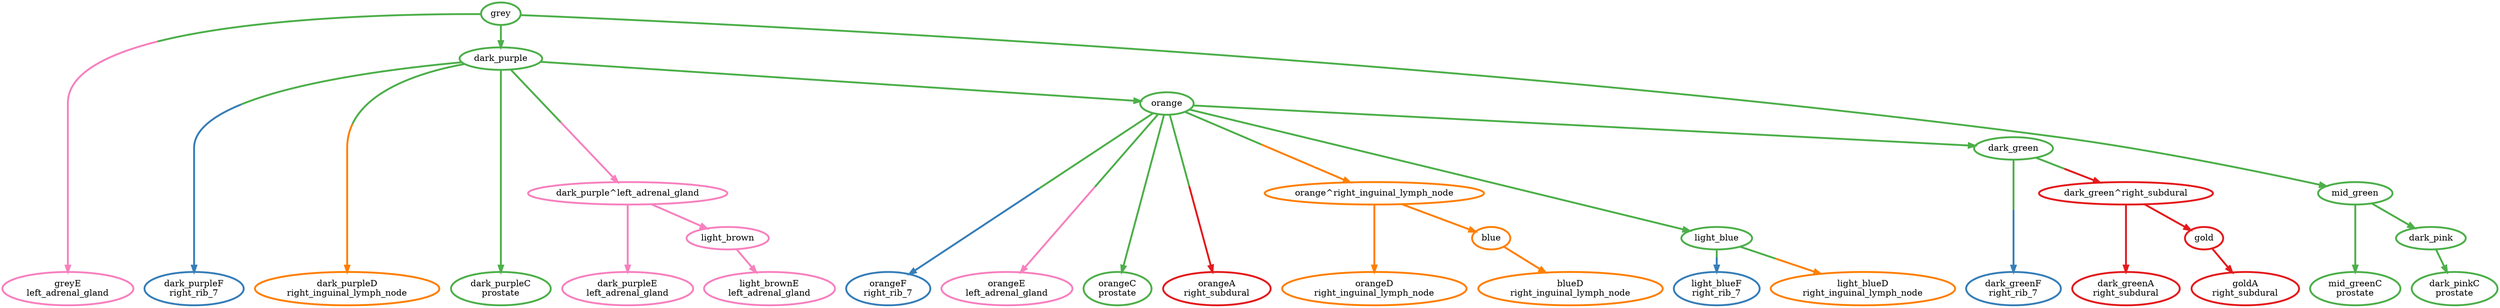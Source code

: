 digraph T {
	{
		rank=same
		30 [penwidth=3,colorscheme=set19,color=8,label="greyE\nleft_adrenal_gland"]
		27 [penwidth=3,colorscheme=set19,color=2,label="dark_purpleF\nright_rib_7"]
		26 [penwidth=3,colorscheme=set19,color=8,label="dark_purpleE\nleft_adrenal_gland"]
		25 [penwidth=3,colorscheme=set19,color=5,label="dark_purpleD\nright_inguinal_lymph_node"]
		24 [penwidth=3,colorscheme=set19,color=3,label="dark_purpleC\nprostate"]
		21 [penwidth=3,colorscheme=set19,color=2,label="orangeF\nright_rib_7"]
		20 [penwidth=3,colorscheme=set19,color=8,label="orangeE\nleft_adrenal_gland"]
		19 [penwidth=3,colorscheme=set19,color=5,label="orangeD\nright_inguinal_lymph_node"]
		18 [penwidth=3,colorscheme=set19,color=3,label="orangeC\nprostate"]
		17 [penwidth=3,colorscheme=set19,color=1,label="orangeA\nright_subdural"]
		15 [penwidth=3,colorscheme=set19,color=2,label="light_blueF\nright_rib_7"]
		14 [penwidth=3,colorscheme=set19,color=5,label="light_blueD\nright_inguinal_lymph_node"]
		12 [penwidth=3,colorscheme=set19,color=5,label="blueD\nright_inguinal_lymph_node"]
		9 [penwidth=3,colorscheme=set19,color=2,label="dark_greenF\nright_rib_7"]
		8 [penwidth=3,colorscheme=set19,color=1,label="dark_greenA\nright_subdural"]
		6 [penwidth=3,colorscheme=set19,color=1,label="goldA\nright_subdural"]
		4 [penwidth=3,colorscheme=set19,color=8,label="light_brownE\nleft_adrenal_gland"]
		2 [penwidth=3,colorscheme=set19,color=3,label="mid_greenC\nprostate"]
		0 [penwidth=3,colorscheme=set19,color=3,label="dark_pinkC\nprostate"]
	}
	31 [penwidth=3,colorscheme=set19,color=3,label="grey"]
	29 [penwidth=3,colorscheme=set19,color=3,label="dark_purple"]
	28 [penwidth=3,colorscheme=set19,color=8,label="dark_purple^left_adrenal_gland"]
	23 [penwidth=3,colorscheme=set19,color=3,label="orange"]
	22 [penwidth=3,colorscheme=set19,color=5,label="orange^right_inguinal_lymph_node"]
	16 [penwidth=3,colorscheme=set19,color=3,label="light_blue"]
	13 [penwidth=3,colorscheme=set19,color=5,label="blue"]
	11 [penwidth=3,colorscheme=set19,color=3,label="dark_green"]
	10 [penwidth=3,colorscheme=set19,color=1,label="dark_green^right_subdural"]
	7 [penwidth=3,colorscheme=set19,color=1,label="gold"]
	5 [penwidth=3,colorscheme=set19,color=8,label="light_brown"]
	3 [penwidth=3,colorscheme=set19,color=3,label="mid_green"]
	1 [penwidth=3,colorscheme=set19,color=3,label="dark_pink"]
	31 -> 30 [penwidth=3,colorscheme=set19,color="3;0.5:8"]
	31 -> 29 [penwidth=3,colorscheme=set19,color=3]
	31 -> 3 [penwidth=3,colorscheme=set19,color=3]
	29 -> 28 [penwidth=3,colorscheme=set19,color="3;0.5:8"]
	29 -> 27 [penwidth=3,colorscheme=set19,color="3;0.5:2"]
	29 -> 25 [penwidth=3,colorscheme=set19,color="3;0.5:5"]
	29 -> 24 [penwidth=3,colorscheme=set19,color=3]
	29 -> 23 [penwidth=3,colorscheme=set19,color=3]
	28 -> 26 [penwidth=3,colorscheme=set19,color=8]
	28 -> 5 [penwidth=3,colorscheme=set19,color=8]
	23 -> 22 [penwidth=3,colorscheme=set19,color="3;0.5:5"]
	23 -> 21 [penwidth=3,colorscheme=set19,color="3;0.5:2"]
	23 -> 20 [penwidth=3,colorscheme=set19,color="3;0.5:8"]
	23 -> 18 [penwidth=3,colorscheme=set19,color=3]
	23 -> 17 [penwidth=3,colorscheme=set19,color="3;0.5:1"]
	23 -> 16 [penwidth=3,colorscheme=set19,color=3]
	23 -> 11 [penwidth=3,colorscheme=set19,color=3]
	22 -> 19 [penwidth=3,colorscheme=set19,color=5]
	22 -> 13 [penwidth=3,colorscheme=set19,color=5]
	16 -> 15 [penwidth=3,colorscheme=set19,color="3;0.5:2"]
	16 -> 14 [penwidth=3,colorscheme=set19,color="3;0.5:5"]
	13 -> 12 [penwidth=3,colorscheme=set19,color=5]
	11 -> 10 [penwidth=3,colorscheme=set19,color="3;0.5:1"]
	11 -> 9 [penwidth=3,colorscheme=set19,color="3;0.5:2"]
	10 -> 8 [penwidth=3,colorscheme=set19,color=1]
	10 -> 7 [penwidth=3,colorscheme=set19,color=1]
	7 -> 6 [penwidth=3,colorscheme=set19,color=1]
	5 -> 4 [penwidth=3,colorscheme=set19,color=8]
	3 -> 2 [penwidth=3,colorscheme=set19,color=3]
	3 -> 1 [penwidth=3,colorscheme=set19,color=3]
	1 -> 0 [penwidth=3,colorscheme=set19,color=3]
}
